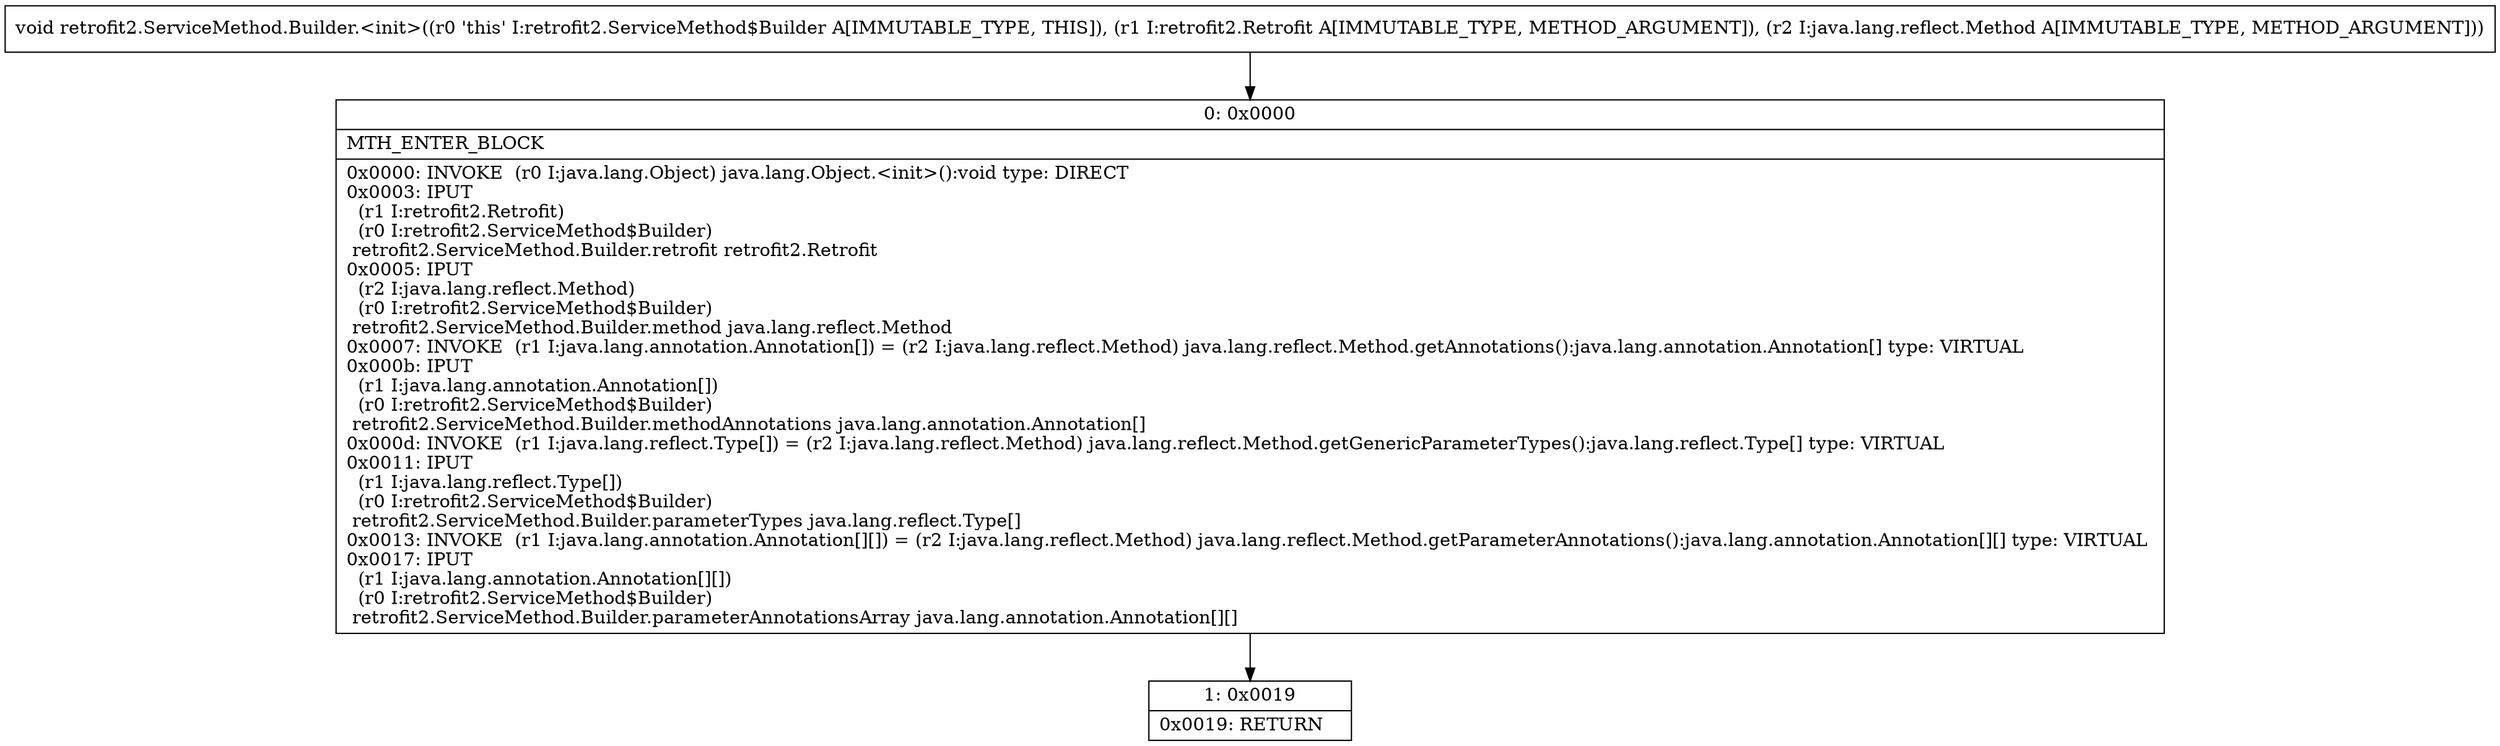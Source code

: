 digraph "CFG forretrofit2.ServiceMethod.Builder.\<init\>(Lretrofit2\/Retrofit;Ljava\/lang\/reflect\/Method;)V" {
Node_0 [shape=record,label="{0\:\ 0x0000|MTH_ENTER_BLOCK\l|0x0000: INVOKE  (r0 I:java.lang.Object) java.lang.Object.\<init\>():void type: DIRECT \l0x0003: IPUT  \l  (r1 I:retrofit2.Retrofit)\l  (r0 I:retrofit2.ServiceMethod$Builder)\l retrofit2.ServiceMethod.Builder.retrofit retrofit2.Retrofit \l0x0005: IPUT  \l  (r2 I:java.lang.reflect.Method)\l  (r0 I:retrofit2.ServiceMethod$Builder)\l retrofit2.ServiceMethod.Builder.method java.lang.reflect.Method \l0x0007: INVOKE  (r1 I:java.lang.annotation.Annotation[]) = (r2 I:java.lang.reflect.Method) java.lang.reflect.Method.getAnnotations():java.lang.annotation.Annotation[] type: VIRTUAL \l0x000b: IPUT  \l  (r1 I:java.lang.annotation.Annotation[])\l  (r0 I:retrofit2.ServiceMethod$Builder)\l retrofit2.ServiceMethod.Builder.methodAnnotations java.lang.annotation.Annotation[] \l0x000d: INVOKE  (r1 I:java.lang.reflect.Type[]) = (r2 I:java.lang.reflect.Method) java.lang.reflect.Method.getGenericParameterTypes():java.lang.reflect.Type[] type: VIRTUAL \l0x0011: IPUT  \l  (r1 I:java.lang.reflect.Type[])\l  (r0 I:retrofit2.ServiceMethod$Builder)\l retrofit2.ServiceMethod.Builder.parameterTypes java.lang.reflect.Type[] \l0x0013: INVOKE  (r1 I:java.lang.annotation.Annotation[][]) = (r2 I:java.lang.reflect.Method) java.lang.reflect.Method.getParameterAnnotations():java.lang.annotation.Annotation[][] type: VIRTUAL \l0x0017: IPUT  \l  (r1 I:java.lang.annotation.Annotation[][])\l  (r0 I:retrofit2.ServiceMethod$Builder)\l retrofit2.ServiceMethod.Builder.parameterAnnotationsArray java.lang.annotation.Annotation[][] \l}"];
Node_1 [shape=record,label="{1\:\ 0x0019|0x0019: RETURN   \l}"];
MethodNode[shape=record,label="{void retrofit2.ServiceMethod.Builder.\<init\>((r0 'this' I:retrofit2.ServiceMethod$Builder A[IMMUTABLE_TYPE, THIS]), (r1 I:retrofit2.Retrofit A[IMMUTABLE_TYPE, METHOD_ARGUMENT]), (r2 I:java.lang.reflect.Method A[IMMUTABLE_TYPE, METHOD_ARGUMENT])) }"];
MethodNode -> Node_0;
Node_0 -> Node_1;
}

